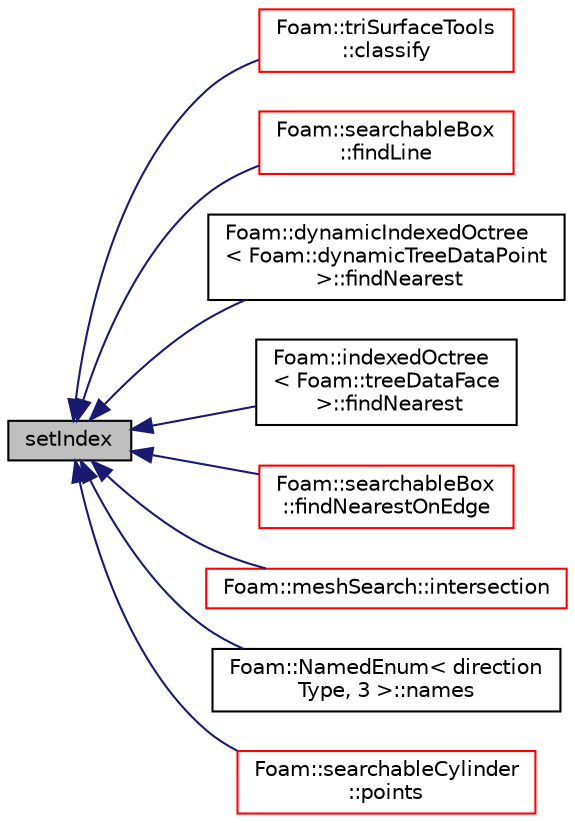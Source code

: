 digraph "setIndex"
{
  bgcolor="transparent";
  edge [fontname="Helvetica",fontsize="10",labelfontname="Helvetica",labelfontsize="10"];
  node [fontname="Helvetica",fontsize="10",shape=record];
  rankdir="LR";
  Node454 [label="setIndex",height=0.2,width=0.4,color="black", fillcolor="grey75", style="filled", fontcolor="black"];
  Node454 -> Node455 [dir="back",color="midnightblue",fontsize="10",style="solid",fontname="Helvetica"];
  Node455 [label="Foam::triSurfaceTools\l::classify",height=0.2,width=0.4,color="red",URL="$a26673.html#a6f0ceda49a3cd2fbd6ab9655fd370e03",tooltip="Test point on plane of triangle to see if on edge or point or inside. "];
  Node454 -> Node457 [dir="back",color="midnightblue",fontsize="10",style="solid",fontname="Helvetica"];
  Node457 [label="Foam::searchableBox\l::findLine",height=0.2,width=0.4,color="red",URL="$a26345.html#aadce0231473476a2f789c287c0af3943",tooltip="Find nearest intersection of line between start and end. "];
  Node454 -> Node460 [dir="back",color="midnightblue",fontsize="10",style="solid",fontname="Helvetica"];
  Node460 [label="Foam::dynamicIndexedOctree\l\< Foam::dynamicTreeDataPoint\l \>::findNearest",height=0.2,width=0.4,color="black",URL="$a26745.html#ae090443cbaa3565bc6dc0b28e77793a8",tooltip="Low level: calculate nearest starting from subnode. "];
  Node454 -> Node461 [dir="back",color="midnightblue",fontsize="10",style="solid",fontname="Helvetica"];
  Node461 [label="Foam::indexedOctree\l\< Foam::treeDataFace\l \>::findNearest",height=0.2,width=0.4,color="black",URL="$a26157.html#abd1691a3fc13b01ad68fb3ca35ec22d8",tooltip="Low level: calculate nearest starting from subnode. "];
  Node454 -> Node462 [dir="back",color="midnightblue",fontsize="10",style="solid",fontname="Helvetica"];
  Node462 [label="Foam::searchableBox\l::findNearestOnEdge",height=0.2,width=0.4,color="red",URL="$a26345.html#a945928aebbefd2d65c7cd3807020bb93",tooltip="Calculate nearest point on edge. "];
  Node454 -> Node464 [dir="back",color="midnightblue",fontsize="10",style="solid",fontname="Helvetica"];
  Node464 [label="Foam::meshSearch::intersection",height=0.2,width=0.4,color="red",URL="$a26249.html#a3545d06adf8ef8a3a836f3943138cd41",tooltip="Find first intersection of boundary in segment [pStart, pEnd]. "];
  Node454 -> Node475 [dir="back",color="midnightblue",fontsize="10",style="solid",fontname="Helvetica"];
  Node475 [label="Foam::NamedEnum\< direction\lType, 3 \>::names",height=0.2,width=0.4,color="black",URL="$a27113.html#a7350da3a0edd92cd11e6c479c9967dc8"];
  Node454 -> Node476 [dir="back",color="midnightblue",fontsize="10",style="solid",fontname="Helvetica"];
  Node476 [label="Foam::searchableCylinder\l::points",height=0.2,width=0.4,color="red",URL="$a26349.html#affb7cf1209e1e3af9a19a21860268ee5",tooltip="Get the points that define the surface. "];
}
